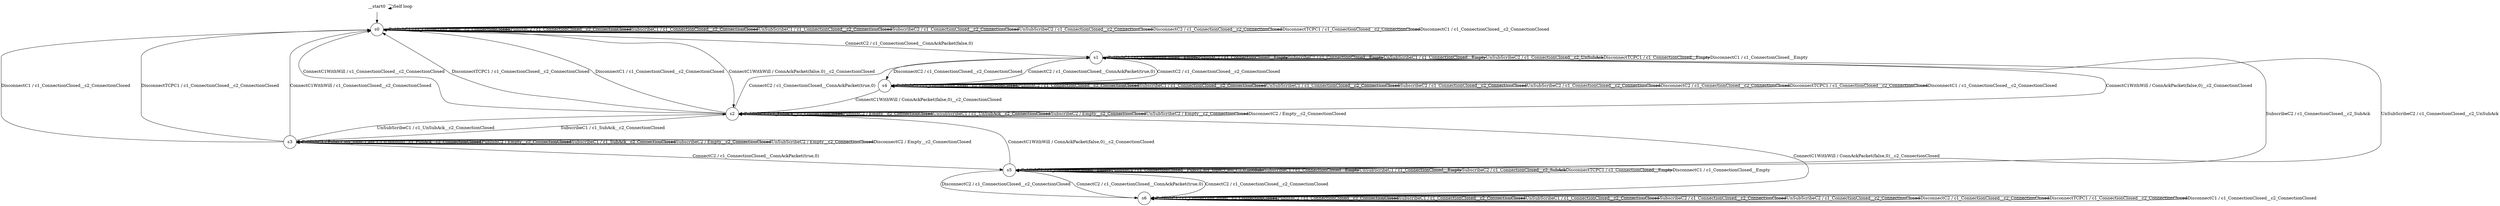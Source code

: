 digraph g {
	graph [name=g];
	__start0	[shape=none];
	__start0 -> __start0	[key=0,
		label="Self loop"];
	s0	[label=s0,
		shape=circle];
	__start0 -> s0	[key=0];
	s0 -> s0	[key=0,
		label="PublishC1 / c1_ConnectionClosed__c2_ConnectionClosed"];
	s0 -> s0	[key=1,
		label="PublishC2 / c1_ConnectionClosed__c2_ConnectionClosed"];
	s0 -> s0	[key=2,
		label="SubscribeC1 / c1_ConnectionClosed__c2_ConnectionClosed"];
	s0 -> s0	[key=3,
		label="UnSubScribeC1 / c1_ConnectionClosed__c2_ConnectionClosed"];
	s0 -> s0	[key=4,
		label="SubscribeC2 / c1_ConnectionClosed__c2_ConnectionClosed"];
	s0 -> s0	[key=5,
		label="UnSubScribeC2 / c1_ConnectionClosed__c2_ConnectionClosed"];
	s0 -> s0	[key=6,
		label="DisconnectC2 / c1_ConnectionClosed__c2_ConnectionClosed"];
	s0 -> s0	[key=7,
		label="DisconnectTCPC1 / c1_ConnectionClosed__c2_ConnectionClosed"];
	s0 -> s0	[key=8,
		label="DisconnectC1 / c1_ConnectionClosed__c2_ConnectionClosed"];
	s1	[label=s1,
		shape=circle];
	s0 -> s1	[key=0,
		label="ConnectC2 / c1_ConnectionClosed__ConnAckPacket(false,0)"];
	s2	[label=s2,
		shape=circle];
	s0 -> s2	[key=0,
		label="ConnectC1WithWill / ConnAckPacket(false,0)__c2_ConnectionClosed"];
	s1 -> s1	[key=0,
		label="PublishC1 / c1_ConnectionClosed__Empty"];
	s1 -> s1	[key=1,
		label="PublishC2 / c1_ConnectionClosed__Empty"];
	s1 -> s1	[key=2,
		label="SubscribeC1 / c1_ConnectionClosed__Empty"];
	s1 -> s1	[key=3,
		label="UnSubScribeC1 / c1_ConnectionClosed__Empty"];
	s1 -> s1	[key=4,
		label="UnSubScribeC2 / c1_ConnectionClosed__c2_UnSubAck"];
	s1 -> s1	[key=5,
		label="DisconnectTCPC1 / c1_ConnectionClosed__Empty"];
	s1 -> s1	[key=6,
		label="DisconnectC1 / c1_ConnectionClosed__Empty"];
	s1 -> s2	[key=0,
		label="ConnectC1WithWill / ConnAckPacket(false,0)__c2_ConnectionClosed"];
	s4	[label=s4,
		shape=circle];
	s1 -> s4	[key=0,
		label="ConnectC2 / c1_ConnectionClosed__c2_ConnectionClosed"];
	s1 -> s4	[key=1,
		label="DisconnectC2 / c1_ConnectionClosed__c2_ConnectionClosed"];
	s5	[label=s5,
		shape=circle];
	s1 -> s5	[key=0,
		label="SubscribeC2 / c1_ConnectionClosed__c2_SubAck"];
	s2 -> s0	[key=0,
		label="ConnectC1WithWill / c1_ConnectionClosed__c2_ConnectionClosed"];
	s2 -> s0	[key=1,
		label="DisconnectTCPC1 / c1_ConnectionClosed__c2_ConnectionClosed"];
	s2 -> s0	[key=2,
		label="DisconnectC1 / c1_ConnectionClosed__c2_ConnectionClosed"];
	s2 -> s1	[key=0,
		label="ConnectC2 / c1_ConnectionClosed__ConnAckPacket(true,0)"];
	s2 -> s2	[key=0,
		label="PublishC1 / c1_PubAck__c2_ConnectionClosed"];
	s2 -> s2	[key=1,
		label="PublishC2 / Empty__c2_ConnectionClosed"];
	s2 -> s2	[key=2,
		label="UnSubScribeC1 / c1_UnSubAck__c2_ConnectionClosed"];
	s2 -> s2	[key=3,
		label="SubscribeC2 / Empty__c2_ConnectionClosed"];
	s2 -> s2	[key=4,
		label="UnSubScribeC2 / Empty__c2_ConnectionClosed"];
	s2 -> s2	[key=5,
		label="DisconnectC2 / Empty__c2_ConnectionClosed"];
	s3	[label=s3,
		shape=circle];
	s2 -> s3	[key=0,
		label="SubscribeC1 / c1_SubAck__c2_ConnectionClosed"];
	s3 -> s0	[key=0,
		label="ConnectC1WithWill / c1_ConnectionClosed__c2_ConnectionClosed"];
	s3 -> s0	[key=1,
		label="DisconnectTCPC1 / c1_ConnectionClosed__c2_ConnectionClosed"];
	s3 -> s0	[key=2,
		label="DisconnectC1 / c1_ConnectionClosed__c2_ConnectionClosed"];
	s3 -> s2	[key=0,
		label="UnSubScribeC1 / c1_UnSubAck__c2_ConnectionClosed"];
	s3 -> s3	[key=0,
		label="PublishC1 / Pub(c1,my_topic,i_am_C1,0,notdub)__c1_PubAck__c2_ConnectionClosed"];
	s3 -> s3	[key=1,
		label="PublishC2 / Empty__c2_ConnectionClosed"];
	s3 -> s3	[key=2,
		label="SubscribeC1 / c1_SubAck__c2_ConnectionClosed"];
	s3 -> s3	[key=3,
		label="SubscribeC2 / Empty__c2_ConnectionClosed"];
	s3 -> s3	[key=4,
		label="UnSubScribeC2 / Empty__c2_ConnectionClosed"];
	s3 -> s3	[key=5,
		label="DisconnectC2 / Empty__c2_ConnectionClosed"];
	s3 -> s5	[key=0,
		label="ConnectC2 / c1_ConnectionClosed__ConnAckPacket(true,0)"];
	s4 -> s1	[key=0,
		label="ConnectC2 / c1_ConnectionClosed__ConnAckPacket(true,0)"];
	s4 -> s2	[key=0,
		label="ConnectC1WithWill / ConnAckPacket(false,0)__c2_ConnectionClosed"];
	s4 -> s4	[key=0,
		label="PublishC1 / c1_ConnectionClosed__c2_ConnectionClosed"];
	s4 -> s4	[key=1,
		label="PublishC2 / c1_ConnectionClosed__c2_ConnectionClosed"];
	s4 -> s4	[key=2,
		label="SubscribeC1 / c1_ConnectionClosed__c2_ConnectionClosed"];
	s4 -> s4	[key=3,
		label="UnSubScribeC1 / c1_ConnectionClosed__c2_ConnectionClosed"];
	s4 -> s4	[key=4,
		label="SubscribeC2 / c1_ConnectionClosed__c2_ConnectionClosed"];
	s4 -> s4	[key=5,
		label="UnSubScribeC2 / c1_ConnectionClosed__c2_ConnectionClosed"];
	s4 -> s4	[key=6,
		label="DisconnectC2 / c1_ConnectionClosed__c2_ConnectionClosed"];
	s4 -> s4	[key=7,
		label="DisconnectTCPC1 / c1_ConnectionClosed__c2_ConnectionClosed"];
	s4 -> s4	[key=8,
		label="DisconnectC1 / c1_ConnectionClosed__c2_ConnectionClosed"];
	s5 -> s1	[key=0,
		label="UnSubScribeC2 / c1_ConnectionClosed__c2_UnSubAck"];
	s5 -> s2	[key=0,
		label="ConnectC1WithWill / ConnAckPacket(false,0)__c2_ConnectionClosed"];
	s5 -> s5	[key=0,
		label="PublishC1 / c1_ConnectionClosed__Empty"];
	s5 -> s5	[key=1,
		label="PublishC2 / c1_ConnectionClosed__Pub(c2,my_topic,i_am_C2,0,notdub)"];
	s5 -> s5	[key=2,
		label="SubscribeC1 / c1_ConnectionClosed__Empty"];
	s5 -> s5	[key=3,
		label="UnSubScribeC1 / c1_ConnectionClosed__Empty"];
	s5 -> s5	[key=4,
		label="SubscribeC2 / c1_ConnectionClosed__c2_SubAck"];
	s5 -> s5	[key=5,
		label="DisconnectTCPC1 / c1_ConnectionClosed__Empty"];
	s5 -> s5	[key=6,
		label="DisconnectC1 / c1_ConnectionClosed__Empty"];
	s6	[label=s6,
		shape=circle];
	s5 -> s6	[key=0,
		label="ConnectC2 / c1_ConnectionClosed__c2_ConnectionClosed"];
	s5 -> s6	[key=1,
		label="DisconnectC2 / c1_ConnectionClosed__c2_ConnectionClosed"];
	s6 -> s2	[key=0,
		label="ConnectC1WithWill / ConnAckPacket(false,0)__c2_ConnectionClosed"];
	s6 -> s5	[key=0,
		label="ConnectC2 / c1_ConnectionClosed__ConnAckPacket(true,0)"];
	s6 -> s6	[key=0,
		label="PublishC1 / c1_ConnectionClosed__c2_ConnectionClosed"];
	s6 -> s6	[key=1,
		label="PublishC2 / c1_ConnectionClosed__c2_ConnectionClosed"];
	s6 -> s6	[key=2,
		label="SubscribeC1 / c1_ConnectionClosed__c2_ConnectionClosed"];
	s6 -> s6	[key=3,
		label="UnSubScribeC1 / c1_ConnectionClosed__c2_ConnectionClosed"];
	s6 -> s6	[key=4,
		label="SubscribeC2 / c1_ConnectionClosed__c2_ConnectionClosed"];
	s6 -> s6	[key=5,
		label="UnSubScribeC2 / c1_ConnectionClosed__c2_ConnectionClosed"];
	s6 -> s6	[key=6,
		label="DisconnectC2 / c1_ConnectionClosed__c2_ConnectionClosed"];
	s6 -> s6	[key=7,
		label="DisconnectTCPC1 / c1_ConnectionClosed__c2_ConnectionClosed"];
	s6 -> s6	[key=8,
		label="DisconnectC1 / c1_ConnectionClosed__c2_ConnectionClosed"];
}
